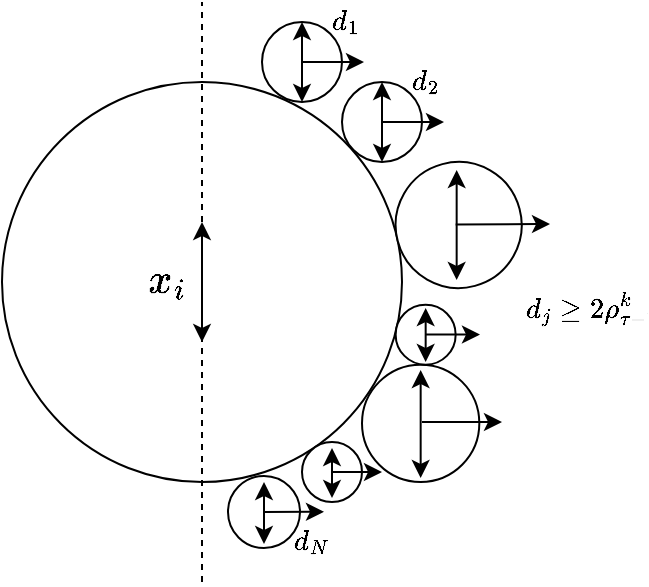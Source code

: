 <mxfile version="22.1.4" type="github">
  <diagram name="Page-1" id="rLK4khGxhKgZN5jvrWu0">
    <mxGraphModel dx="992" dy="586" grid="1" gridSize="10" guides="1" tooltips="1" connect="1" arrows="1" fold="1" page="1" pageScale="1" pageWidth="827" pageHeight="1169" background="none" math="1" shadow="0">
      <root>
        <mxCell id="0" />
        <mxCell id="1" parent="0" />
        <mxCell id="VEotxTxUq1ZHGsePlL_P-1" value="" style="ellipse;whiteSpace=wrap;html=1;aspect=fixed;direction=south;rotation=0;" parent="1" vertex="1">
          <mxGeometry x="70" y="170" width="200" height="200" as="geometry" />
        </mxCell>
        <mxCell id="VEotxTxUq1ZHGsePlL_P-2" value="" style="endArrow=none;dashed=1;html=1;rounded=0;" parent="1" edge="1">
          <mxGeometry width="50" height="50" relative="1" as="geometry">
            <mxPoint x="170" y="420" as="sourcePoint" />
            <mxPoint x="170" y="130" as="targetPoint" />
          </mxGeometry>
        </mxCell>
        <mxCell id="VEotxTxUq1ZHGsePlL_P-5" value="" style="ellipse;whiteSpace=wrap;html=1;aspect=fixed;" parent="1" vertex="1">
          <mxGeometry x="200" y="140" width="40" height="40" as="geometry" />
        </mxCell>
        <mxCell id="VEotxTxUq1ZHGsePlL_P-6" value="" style="ellipse;whiteSpace=wrap;html=1;aspect=fixed;" parent="1" vertex="1">
          <mxGeometry x="240" y="170" width="40" height="40" as="geometry" />
        </mxCell>
        <mxCell id="VEotxTxUq1ZHGsePlL_P-7" value="" style="ellipse;whiteSpace=wrap;html=1;aspect=fixed;direction=south;rotation=30;" parent="1" vertex="1">
          <mxGeometry x="266.83" y="210" width="63" height="63" as="geometry" />
        </mxCell>
        <mxCell id="VEotxTxUq1ZHGsePlL_P-9" value="" style="ellipse;whiteSpace=wrap;html=1;aspect=fixed;" parent="1" vertex="1">
          <mxGeometry x="250" y="311.34" width="58.66" height="58.66" as="geometry" />
        </mxCell>
        <mxCell id="VEotxTxUq1ZHGsePlL_P-10" value="" style="ellipse;whiteSpace=wrap;html=1;aspect=fixed;" parent="1" vertex="1">
          <mxGeometry x="266.83" y="281.34" width="30" height="30" as="geometry" />
        </mxCell>
        <mxCell id="VEotxTxUq1ZHGsePlL_P-12" value="" style="ellipse;whiteSpace=wrap;html=1;aspect=fixed;" parent="1" vertex="1">
          <mxGeometry x="220" y="350" width="30" height="30" as="geometry" />
        </mxCell>
        <mxCell id="VEotxTxUq1ZHGsePlL_P-13" value="" style="ellipse;whiteSpace=wrap;html=1;aspect=fixed;" parent="1" vertex="1">
          <mxGeometry x="183" y="367" width="36" height="36" as="geometry" />
        </mxCell>
        <mxCell id="VEotxTxUq1ZHGsePlL_P-16" value="" style="endArrow=classic;startArrow=classic;html=1;rounded=0;" parent="1" edge="1">
          <mxGeometry width="50" height="50" relative="1" as="geometry">
            <mxPoint x="170" y="300" as="sourcePoint" />
            <mxPoint x="170" y="240" as="targetPoint" />
          </mxGeometry>
        </mxCell>
        <mxCell id="VEotxTxUq1ZHGsePlL_P-17" value="" style="endArrow=classic;startArrow=classic;html=1;rounded=0;exitX=0.5;exitY=1;exitDx=0;exitDy=0;entryX=0.5;entryY=0;entryDx=0;entryDy=0;" parent="1" source="VEotxTxUq1ZHGsePlL_P-5" target="VEotxTxUq1ZHGsePlL_P-5" edge="1">
          <mxGeometry width="50" height="50" relative="1" as="geometry">
            <mxPoint x="260" y="150" as="sourcePoint" />
            <mxPoint x="260" y="100" as="targetPoint" />
            <Array as="points">
              <mxPoint x="220" y="160" />
            </Array>
          </mxGeometry>
        </mxCell>
        <mxCell id="VEotxTxUq1ZHGsePlL_P-19" value="" style="endArrow=classic;startArrow=classic;html=1;rounded=0;exitX=0.5;exitY=1;exitDx=0;exitDy=0;entryX=0.5;entryY=0;entryDx=0;entryDy=0;" parent="1" source="VEotxTxUq1ZHGsePlL_P-6" target="VEotxTxUq1ZHGsePlL_P-6" edge="1">
          <mxGeometry width="50" height="50" relative="1" as="geometry">
            <mxPoint x="280" y="130" as="sourcePoint" />
            <mxPoint x="280" y="80" as="targetPoint" />
            <Array as="points">
              <mxPoint x="260" y="190" />
            </Array>
          </mxGeometry>
        </mxCell>
        <mxCell id="VEotxTxUq1ZHGsePlL_P-23" value="" style="endArrow=classic;startArrow=classic;html=1;rounded=0;" parent="1" edge="1">
          <mxGeometry width="50" height="50" relative="1" as="geometry">
            <mxPoint x="281.83" y="310" as="sourcePoint" />
            <mxPoint x="281.83" y="283" as="targetPoint" />
          </mxGeometry>
        </mxCell>
        <mxCell id="VEotxTxUq1ZHGsePlL_P-26" value="" style="endArrow=classic;startArrow=classic;html=1;rounded=0;" parent="1" edge="1">
          <mxGeometry width="50" height="50" relative="1" as="geometry">
            <mxPoint x="235" y="378" as="sourcePoint" />
            <mxPoint x="235" y="353" as="targetPoint" />
          </mxGeometry>
        </mxCell>
        <mxCell id="VEotxTxUq1ZHGsePlL_P-28" value="" style="endArrow=classic;startArrow=classic;html=1;rounded=0;" parent="1" edge="1">
          <mxGeometry width="50" height="50" relative="1" as="geometry">
            <mxPoint x="279.33" y="314" as="sourcePoint" />
            <mxPoint x="279.33" y="368" as="targetPoint" />
          </mxGeometry>
        </mxCell>
        <mxCell id="VEotxTxUq1ZHGsePlL_P-29" value="" style="endArrow=classic;startArrow=classic;html=1;rounded=0;" parent="1" edge="1">
          <mxGeometry width="50" height="50" relative="1" as="geometry">
            <mxPoint x="297.33" y="269" as="sourcePoint" />
            <mxPoint x="297.33" y="214" as="targetPoint" />
          </mxGeometry>
        </mxCell>
        <mxCell id="VEotxTxUq1ZHGsePlL_P-31" value="" style="endArrow=classic;startArrow=classic;html=1;rounded=0;" parent="1" edge="1">
          <mxGeometry width="50" height="50" relative="1" as="geometry">
            <mxPoint x="201" y="401" as="sourcePoint" />
            <mxPoint x="201" y="370" as="targetPoint" />
          </mxGeometry>
        </mxCell>
        <mxCell id="VEotxTxUq1ZHGsePlL_P-32" value="" style="endArrow=classic;html=1;rounded=0;" parent="1" edge="1">
          <mxGeometry width="50" height="50" relative="1" as="geometry">
            <mxPoint x="220" y="160" as="sourcePoint" />
            <mxPoint x="251" y="160" as="targetPoint" />
          </mxGeometry>
        </mxCell>
        <mxCell id="VEotxTxUq1ZHGsePlL_P-34" value="" style="endArrow=classic;html=1;rounded=0;" parent="1" edge="1">
          <mxGeometry width="50" height="50" relative="1" as="geometry">
            <mxPoint x="260" y="190" as="sourcePoint" />
            <mxPoint x="291" y="190" as="targetPoint" />
          </mxGeometry>
        </mxCell>
        <mxCell id="VEotxTxUq1ZHGsePlL_P-35" value="" style="endArrow=classic;html=1;rounded=0;" parent="1" edge="1">
          <mxGeometry width="50" height="50" relative="1" as="geometry">
            <mxPoint x="296.83" y="241.26" as="sourcePoint" />
            <mxPoint x="344" y="241" as="targetPoint" />
          </mxGeometry>
        </mxCell>
        <mxCell id="VEotxTxUq1ZHGsePlL_P-36" value="" style="endArrow=classic;html=1;rounded=0;" parent="1" edge="1">
          <mxGeometry width="50" height="50" relative="1" as="geometry">
            <mxPoint x="282" y="296.27" as="sourcePoint" />
            <mxPoint x="309" y="296.27" as="targetPoint" />
          </mxGeometry>
        </mxCell>
        <mxCell id="VEotxTxUq1ZHGsePlL_P-37" value="" style="endArrow=classic;html=1;rounded=0;" parent="1" edge="1">
          <mxGeometry width="50" height="50" relative="1" as="geometry">
            <mxPoint x="280" y="340" as="sourcePoint" />
            <mxPoint x="320" y="340" as="targetPoint" />
          </mxGeometry>
        </mxCell>
        <mxCell id="VEotxTxUq1ZHGsePlL_P-38" value="" style="endArrow=classic;html=1;rounded=0;" parent="1" edge="1">
          <mxGeometry width="50" height="50" relative="1" as="geometry">
            <mxPoint x="235" y="365" as="sourcePoint" />
            <mxPoint x="260" y="365" as="targetPoint" />
            <Array as="points" />
          </mxGeometry>
        </mxCell>
        <mxCell id="VEotxTxUq1ZHGsePlL_P-39" value="" style="endArrow=classic;html=1;rounded=0;" parent="1" edge="1">
          <mxGeometry width="50" height="50" relative="1" as="geometry">
            <mxPoint x="201" y="385" as="sourcePoint" />
            <mxPoint x="231" y="384.88" as="targetPoint" />
          </mxGeometry>
        </mxCell>
        <mxCell id="VEotxTxUq1ZHGsePlL_P-40" value="&lt;span style=&quot;font-size: 18px;&quot;&gt;$$x_{i}$$&lt;/span&gt;" style="text;strokeColor=none;align=center;fillColor=none;html=1;verticalAlign=middle;whiteSpace=wrap;rounded=0;" parent="1" vertex="1">
          <mxGeometry x="123" y="255" width="60" height="30" as="geometry" />
        </mxCell>
        <mxCell id="VEotxTxUq1ZHGsePlL_P-41" value="$$d_{1}$$" style="text;strokeColor=none;align=center;fillColor=none;html=1;verticalAlign=middle;whiteSpace=wrap;rounded=0;" parent="1" vertex="1">
          <mxGeometry x="216.83" y="130" width="50" height="20" as="geometry" />
        </mxCell>
        <mxCell id="VEotxTxUq1ZHGsePlL_P-42" value="$$d_{2}$$" style="text;strokeColor=none;align=center;fillColor=none;html=1;verticalAlign=middle;whiteSpace=wrap;rounded=0;" parent="1" vertex="1">
          <mxGeometry x="256.83" y="160" width="50" height="20" as="geometry" />
        </mxCell>
        <mxCell id="VEotxTxUq1ZHGsePlL_P-43" value="$$d_{N}$$" style="text;strokeColor=none;align=center;fillColor=none;html=1;verticalAlign=middle;whiteSpace=wrap;rounded=0;" parent="1" vertex="1">
          <mxGeometry x="200" y="390" width="50" height="20" as="geometry" />
        </mxCell>
        <mxCell id="VEotxTxUq1ZHGsePlL_P-52" value="$$d_{j} \ge 2 \rho_{\tau-1}^k$$" style="text;strokeColor=none;align=center;fillColor=none;html=1;verticalAlign=middle;whiteSpace=wrap;rounded=0;" parent="1" vertex="1">
          <mxGeometry x="340" y="273" width="50" height="20" as="geometry" />
        </mxCell>
      </root>
    </mxGraphModel>
  </diagram>
</mxfile>
